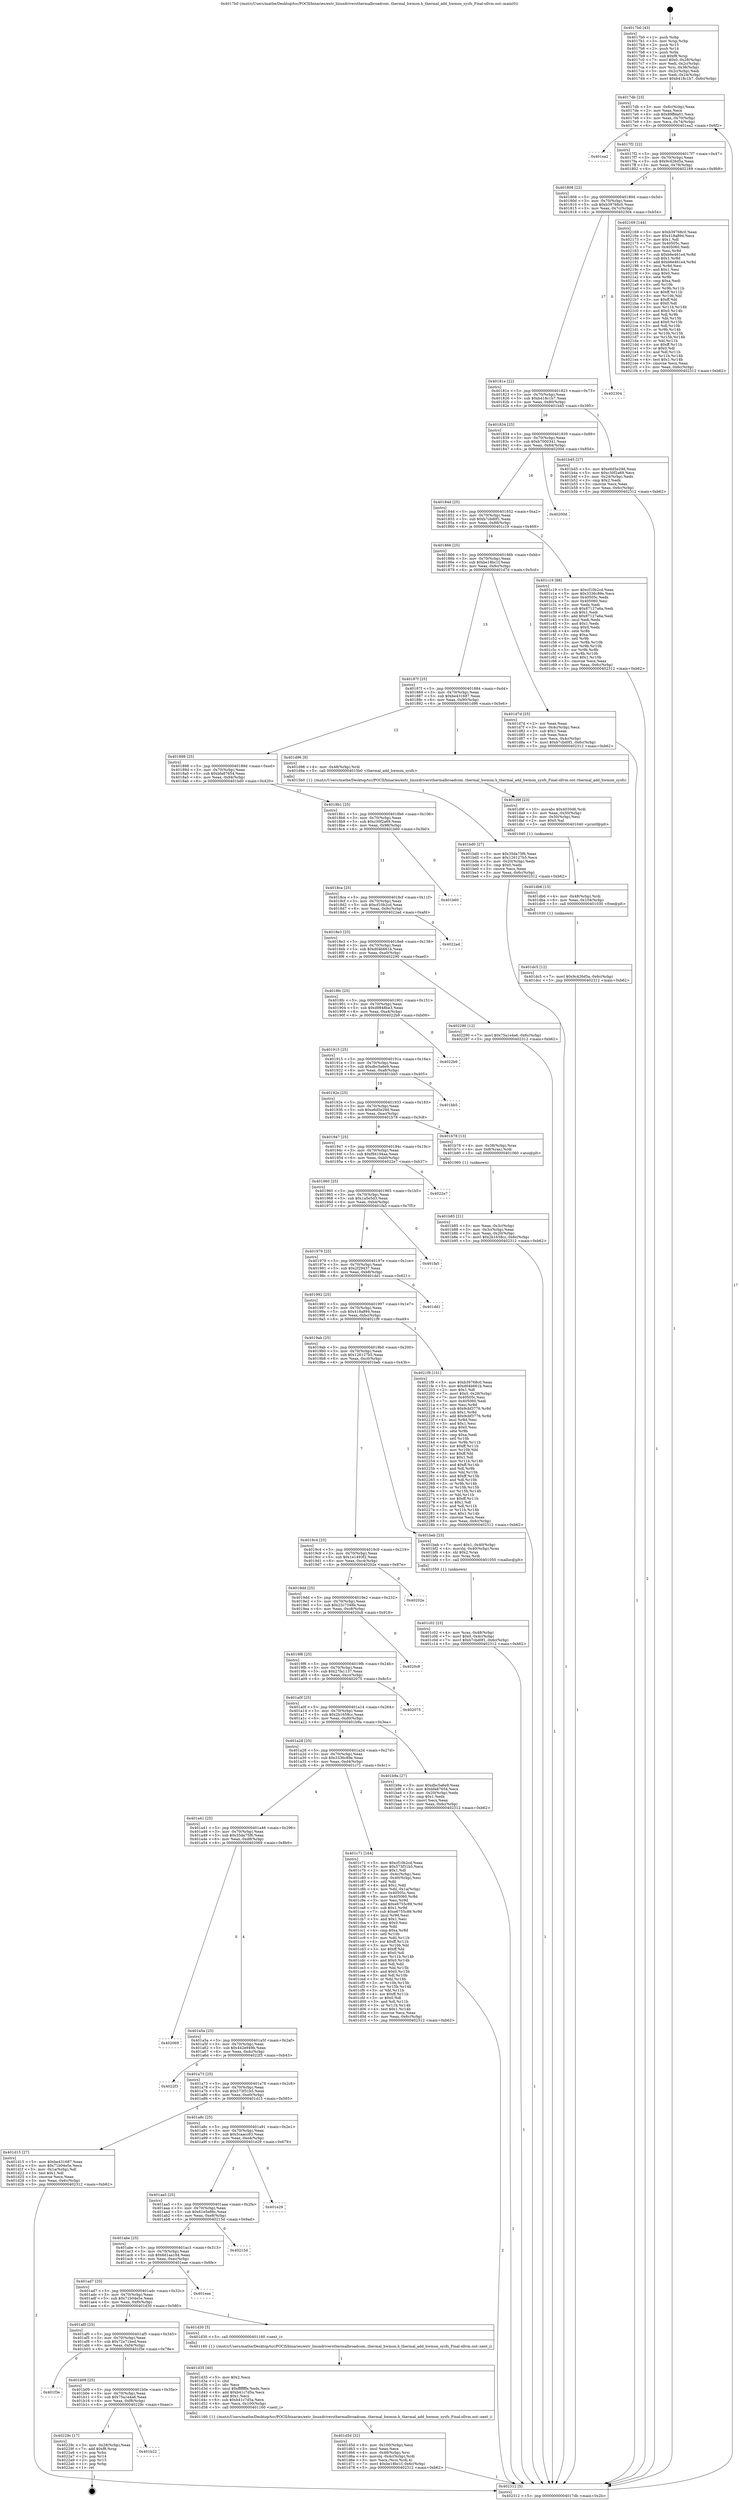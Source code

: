 digraph "0x4017b0" {
  label = "0x4017b0 (/mnt/c/Users/mathe/Desktop/tcc/POCII/binaries/extr_linuxdriversthermalbroadcom..thermal_hwmon.h_thermal_add_hwmon_sysfs_Final-ollvm.out::main(0))"
  labelloc = "t"
  node[shape=record]

  Entry [label="",width=0.3,height=0.3,shape=circle,fillcolor=black,style=filled]
  "0x4017db" [label="{
     0x4017db [23]\l
     | [instrs]\l
     &nbsp;&nbsp;0x4017db \<+3\>: mov -0x6c(%rbp),%eax\l
     &nbsp;&nbsp;0x4017de \<+2\>: mov %eax,%ecx\l
     &nbsp;&nbsp;0x4017e0 \<+6\>: sub $0x89ffda01,%ecx\l
     &nbsp;&nbsp;0x4017e6 \<+3\>: mov %eax,-0x70(%rbp)\l
     &nbsp;&nbsp;0x4017e9 \<+3\>: mov %ecx,-0x74(%rbp)\l
     &nbsp;&nbsp;0x4017ec \<+6\>: je 0000000000401ea2 \<main+0x6f2\>\l
  }"]
  "0x401ea2" [label="{
     0x401ea2\l
  }", style=dashed]
  "0x4017f2" [label="{
     0x4017f2 [22]\l
     | [instrs]\l
     &nbsp;&nbsp;0x4017f2 \<+5\>: jmp 00000000004017f7 \<main+0x47\>\l
     &nbsp;&nbsp;0x4017f7 \<+3\>: mov -0x70(%rbp),%eax\l
     &nbsp;&nbsp;0x4017fa \<+5\>: sub $0x9c426d5a,%eax\l
     &nbsp;&nbsp;0x4017ff \<+3\>: mov %eax,-0x78(%rbp)\l
     &nbsp;&nbsp;0x401802 \<+6\>: je 0000000000402169 \<main+0x9b9\>\l
  }"]
  Exit [label="",width=0.3,height=0.3,shape=circle,fillcolor=black,style=filled,peripheries=2]
  "0x402169" [label="{
     0x402169 [144]\l
     | [instrs]\l
     &nbsp;&nbsp;0x402169 \<+5\>: mov $0xb39768c0,%eax\l
     &nbsp;&nbsp;0x40216e \<+5\>: mov $0x418a894,%ecx\l
     &nbsp;&nbsp;0x402173 \<+2\>: mov $0x1,%dl\l
     &nbsp;&nbsp;0x402175 \<+7\>: mov 0x40505c,%esi\l
     &nbsp;&nbsp;0x40217c \<+7\>: mov 0x405060,%edi\l
     &nbsp;&nbsp;0x402183 \<+3\>: mov %esi,%r8d\l
     &nbsp;&nbsp;0x402186 \<+7\>: sub $0xb6e461e4,%r8d\l
     &nbsp;&nbsp;0x40218d \<+4\>: sub $0x1,%r8d\l
     &nbsp;&nbsp;0x402191 \<+7\>: add $0xb6e461e4,%r8d\l
     &nbsp;&nbsp;0x402198 \<+4\>: imul %r8d,%esi\l
     &nbsp;&nbsp;0x40219c \<+3\>: and $0x1,%esi\l
     &nbsp;&nbsp;0x40219f \<+3\>: cmp $0x0,%esi\l
     &nbsp;&nbsp;0x4021a2 \<+4\>: sete %r9b\l
     &nbsp;&nbsp;0x4021a6 \<+3\>: cmp $0xa,%edi\l
     &nbsp;&nbsp;0x4021a9 \<+4\>: setl %r10b\l
     &nbsp;&nbsp;0x4021ad \<+3\>: mov %r9b,%r11b\l
     &nbsp;&nbsp;0x4021b0 \<+4\>: xor $0xff,%r11b\l
     &nbsp;&nbsp;0x4021b4 \<+3\>: mov %r10b,%bl\l
     &nbsp;&nbsp;0x4021b7 \<+3\>: xor $0xff,%bl\l
     &nbsp;&nbsp;0x4021ba \<+3\>: xor $0x0,%dl\l
     &nbsp;&nbsp;0x4021bd \<+3\>: mov %r11b,%r14b\l
     &nbsp;&nbsp;0x4021c0 \<+4\>: and $0x0,%r14b\l
     &nbsp;&nbsp;0x4021c4 \<+3\>: and %dl,%r9b\l
     &nbsp;&nbsp;0x4021c7 \<+3\>: mov %bl,%r15b\l
     &nbsp;&nbsp;0x4021ca \<+4\>: and $0x0,%r15b\l
     &nbsp;&nbsp;0x4021ce \<+3\>: and %dl,%r10b\l
     &nbsp;&nbsp;0x4021d1 \<+3\>: or %r9b,%r14b\l
     &nbsp;&nbsp;0x4021d4 \<+3\>: or %r10b,%r15b\l
     &nbsp;&nbsp;0x4021d7 \<+3\>: xor %r15b,%r14b\l
     &nbsp;&nbsp;0x4021da \<+3\>: or %bl,%r11b\l
     &nbsp;&nbsp;0x4021dd \<+4\>: xor $0xff,%r11b\l
     &nbsp;&nbsp;0x4021e1 \<+3\>: or $0x0,%dl\l
     &nbsp;&nbsp;0x4021e4 \<+3\>: and %dl,%r11b\l
     &nbsp;&nbsp;0x4021e7 \<+3\>: or %r11b,%r14b\l
     &nbsp;&nbsp;0x4021ea \<+4\>: test $0x1,%r14b\l
     &nbsp;&nbsp;0x4021ee \<+3\>: cmovne %ecx,%eax\l
     &nbsp;&nbsp;0x4021f1 \<+3\>: mov %eax,-0x6c(%rbp)\l
     &nbsp;&nbsp;0x4021f4 \<+5\>: jmp 0000000000402312 \<main+0xb62\>\l
  }"]
  "0x401808" [label="{
     0x401808 [22]\l
     | [instrs]\l
     &nbsp;&nbsp;0x401808 \<+5\>: jmp 000000000040180d \<main+0x5d\>\l
     &nbsp;&nbsp;0x40180d \<+3\>: mov -0x70(%rbp),%eax\l
     &nbsp;&nbsp;0x401810 \<+5\>: sub $0xb39768c0,%eax\l
     &nbsp;&nbsp;0x401815 \<+3\>: mov %eax,-0x7c(%rbp)\l
     &nbsp;&nbsp;0x401818 \<+6\>: je 0000000000402304 \<main+0xb54\>\l
  }"]
  "0x401b22" [label="{
     0x401b22\l
  }", style=dashed]
  "0x402304" [label="{
     0x402304\l
  }", style=dashed]
  "0x40181e" [label="{
     0x40181e [22]\l
     | [instrs]\l
     &nbsp;&nbsp;0x40181e \<+5\>: jmp 0000000000401823 \<main+0x73\>\l
     &nbsp;&nbsp;0x401823 \<+3\>: mov -0x70(%rbp),%eax\l
     &nbsp;&nbsp;0x401826 \<+5\>: sub $0xb418c1b7,%eax\l
     &nbsp;&nbsp;0x40182b \<+3\>: mov %eax,-0x80(%rbp)\l
     &nbsp;&nbsp;0x40182e \<+6\>: je 0000000000401b45 \<main+0x395\>\l
  }"]
  "0x40229c" [label="{
     0x40229c [17]\l
     | [instrs]\l
     &nbsp;&nbsp;0x40229c \<+3\>: mov -0x28(%rbp),%eax\l
     &nbsp;&nbsp;0x40229f \<+7\>: add $0xf8,%rsp\l
     &nbsp;&nbsp;0x4022a6 \<+1\>: pop %rbx\l
     &nbsp;&nbsp;0x4022a7 \<+2\>: pop %r14\l
     &nbsp;&nbsp;0x4022a9 \<+2\>: pop %r15\l
     &nbsp;&nbsp;0x4022ab \<+1\>: pop %rbp\l
     &nbsp;&nbsp;0x4022ac \<+1\>: ret\l
  }"]
  "0x401b45" [label="{
     0x401b45 [27]\l
     | [instrs]\l
     &nbsp;&nbsp;0x401b45 \<+5\>: mov $0xe6d5e29d,%eax\l
     &nbsp;&nbsp;0x401b4a \<+5\>: mov $0xc30f2a69,%ecx\l
     &nbsp;&nbsp;0x401b4f \<+3\>: mov -0x24(%rbp),%edx\l
     &nbsp;&nbsp;0x401b52 \<+3\>: cmp $0x2,%edx\l
     &nbsp;&nbsp;0x401b55 \<+3\>: cmovne %ecx,%eax\l
     &nbsp;&nbsp;0x401b58 \<+3\>: mov %eax,-0x6c(%rbp)\l
     &nbsp;&nbsp;0x401b5b \<+5\>: jmp 0000000000402312 \<main+0xb62\>\l
  }"]
  "0x401834" [label="{
     0x401834 [25]\l
     | [instrs]\l
     &nbsp;&nbsp;0x401834 \<+5\>: jmp 0000000000401839 \<main+0x89\>\l
     &nbsp;&nbsp;0x401839 \<+3\>: mov -0x70(%rbp),%eax\l
     &nbsp;&nbsp;0x40183c \<+5\>: sub $0xb7000341,%eax\l
     &nbsp;&nbsp;0x401841 \<+6\>: mov %eax,-0x84(%rbp)\l
     &nbsp;&nbsp;0x401847 \<+6\>: je 000000000040200d \<main+0x85d\>\l
  }"]
  "0x402312" [label="{
     0x402312 [5]\l
     | [instrs]\l
     &nbsp;&nbsp;0x402312 \<+5\>: jmp 00000000004017db \<main+0x2b\>\l
  }"]
  "0x4017b0" [label="{
     0x4017b0 [43]\l
     | [instrs]\l
     &nbsp;&nbsp;0x4017b0 \<+1\>: push %rbp\l
     &nbsp;&nbsp;0x4017b1 \<+3\>: mov %rsp,%rbp\l
     &nbsp;&nbsp;0x4017b4 \<+2\>: push %r15\l
     &nbsp;&nbsp;0x4017b6 \<+2\>: push %r14\l
     &nbsp;&nbsp;0x4017b8 \<+1\>: push %rbx\l
     &nbsp;&nbsp;0x4017b9 \<+7\>: sub $0xf8,%rsp\l
     &nbsp;&nbsp;0x4017c0 \<+7\>: movl $0x0,-0x28(%rbp)\l
     &nbsp;&nbsp;0x4017c7 \<+3\>: mov %edi,-0x2c(%rbp)\l
     &nbsp;&nbsp;0x4017ca \<+4\>: mov %rsi,-0x38(%rbp)\l
     &nbsp;&nbsp;0x4017ce \<+3\>: mov -0x2c(%rbp),%edi\l
     &nbsp;&nbsp;0x4017d1 \<+3\>: mov %edi,-0x24(%rbp)\l
     &nbsp;&nbsp;0x4017d4 \<+7\>: movl $0xb418c1b7,-0x6c(%rbp)\l
  }"]
  "0x401b09" [label="{
     0x401b09 [25]\l
     | [instrs]\l
     &nbsp;&nbsp;0x401b09 \<+5\>: jmp 0000000000401b0e \<main+0x35e\>\l
     &nbsp;&nbsp;0x401b0e \<+3\>: mov -0x70(%rbp),%eax\l
     &nbsp;&nbsp;0x401b11 \<+5\>: sub $0x75a1e4a6,%eax\l
     &nbsp;&nbsp;0x401b16 \<+6\>: mov %eax,-0xf8(%rbp)\l
     &nbsp;&nbsp;0x401b1c \<+6\>: je 000000000040229c \<main+0xaec\>\l
  }"]
  "0x40200d" [label="{
     0x40200d\l
  }", style=dashed]
  "0x40184d" [label="{
     0x40184d [25]\l
     | [instrs]\l
     &nbsp;&nbsp;0x40184d \<+5\>: jmp 0000000000401852 \<main+0xa2\>\l
     &nbsp;&nbsp;0x401852 \<+3\>: mov -0x70(%rbp),%eax\l
     &nbsp;&nbsp;0x401855 \<+5\>: sub $0xb7cbd0f1,%eax\l
     &nbsp;&nbsp;0x40185a \<+6\>: mov %eax,-0x88(%rbp)\l
     &nbsp;&nbsp;0x401860 \<+6\>: je 0000000000401c19 \<main+0x469\>\l
  }"]
  "0x401f3e" [label="{
     0x401f3e\l
  }", style=dashed]
  "0x401c19" [label="{
     0x401c19 [88]\l
     | [instrs]\l
     &nbsp;&nbsp;0x401c19 \<+5\>: mov $0xcf10b2cd,%eax\l
     &nbsp;&nbsp;0x401c1e \<+5\>: mov $0x3336c89e,%ecx\l
     &nbsp;&nbsp;0x401c23 \<+7\>: mov 0x40505c,%edx\l
     &nbsp;&nbsp;0x401c2a \<+7\>: mov 0x405060,%esi\l
     &nbsp;&nbsp;0x401c31 \<+2\>: mov %edx,%edi\l
     &nbsp;&nbsp;0x401c33 \<+6\>: sub $0x87127a6a,%edi\l
     &nbsp;&nbsp;0x401c39 \<+3\>: sub $0x1,%edi\l
     &nbsp;&nbsp;0x401c3c \<+6\>: add $0x87127a6a,%edi\l
     &nbsp;&nbsp;0x401c42 \<+3\>: imul %edi,%edx\l
     &nbsp;&nbsp;0x401c45 \<+3\>: and $0x1,%edx\l
     &nbsp;&nbsp;0x401c48 \<+3\>: cmp $0x0,%edx\l
     &nbsp;&nbsp;0x401c4b \<+4\>: sete %r8b\l
     &nbsp;&nbsp;0x401c4f \<+3\>: cmp $0xa,%esi\l
     &nbsp;&nbsp;0x401c52 \<+4\>: setl %r9b\l
     &nbsp;&nbsp;0x401c56 \<+3\>: mov %r8b,%r10b\l
     &nbsp;&nbsp;0x401c59 \<+3\>: and %r9b,%r10b\l
     &nbsp;&nbsp;0x401c5c \<+3\>: xor %r9b,%r8b\l
     &nbsp;&nbsp;0x401c5f \<+3\>: or %r8b,%r10b\l
     &nbsp;&nbsp;0x401c62 \<+4\>: test $0x1,%r10b\l
     &nbsp;&nbsp;0x401c66 \<+3\>: cmovne %ecx,%eax\l
     &nbsp;&nbsp;0x401c69 \<+3\>: mov %eax,-0x6c(%rbp)\l
     &nbsp;&nbsp;0x401c6c \<+5\>: jmp 0000000000402312 \<main+0xb62\>\l
  }"]
  "0x401866" [label="{
     0x401866 [25]\l
     | [instrs]\l
     &nbsp;&nbsp;0x401866 \<+5\>: jmp 000000000040186b \<main+0xbb\>\l
     &nbsp;&nbsp;0x40186b \<+3\>: mov -0x70(%rbp),%eax\l
     &nbsp;&nbsp;0x40186e \<+5\>: sub $0xbe18bc1f,%eax\l
     &nbsp;&nbsp;0x401873 \<+6\>: mov %eax,-0x8c(%rbp)\l
     &nbsp;&nbsp;0x401879 \<+6\>: je 0000000000401d7d \<main+0x5cd\>\l
  }"]
  "0x401dc5" [label="{
     0x401dc5 [12]\l
     | [instrs]\l
     &nbsp;&nbsp;0x401dc5 \<+7\>: movl $0x9c426d5a,-0x6c(%rbp)\l
     &nbsp;&nbsp;0x401dcc \<+5\>: jmp 0000000000402312 \<main+0xb62\>\l
  }"]
  "0x401d7d" [label="{
     0x401d7d [25]\l
     | [instrs]\l
     &nbsp;&nbsp;0x401d7d \<+2\>: xor %eax,%eax\l
     &nbsp;&nbsp;0x401d7f \<+3\>: mov -0x4c(%rbp),%ecx\l
     &nbsp;&nbsp;0x401d82 \<+3\>: sub $0x1,%eax\l
     &nbsp;&nbsp;0x401d85 \<+2\>: sub %eax,%ecx\l
     &nbsp;&nbsp;0x401d87 \<+3\>: mov %ecx,-0x4c(%rbp)\l
     &nbsp;&nbsp;0x401d8a \<+7\>: movl $0xb7cbd0f1,-0x6c(%rbp)\l
     &nbsp;&nbsp;0x401d91 \<+5\>: jmp 0000000000402312 \<main+0xb62\>\l
  }"]
  "0x40187f" [label="{
     0x40187f [25]\l
     | [instrs]\l
     &nbsp;&nbsp;0x40187f \<+5\>: jmp 0000000000401884 \<main+0xd4\>\l
     &nbsp;&nbsp;0x401884 \<+3\>: mov -0x70(%rbp),%eax\l
     &nbsp;&nbsp;0x401887 \<+5\>: sub $0xbe431687,%eax\l
     &nbsp;&nbsp;0x40188c \<+6\>: mov %eax,-0x90(%rbp)\l
     &nbsp;&nbsp;0x401892 \<+6\>: je 0000000000401d96 \<main+0x5e6\>\l
  }"]
  "0x401db6" [label="{
     0x401db6 [15]\l
     | [instrs]\l
     &nbsp;&nbsp;0x401db6 \<+4\>: mov -0x48(%rbp),%rdi\l
     &nbsp;&nbsp;0x401dba \<+6\>: mov %eax,-0x104(%rbp)\l
     &nbsp;&nbsp;0x401dc0 \<+5\>: call 0000000000401030 \<free@plt\>\l
     | [calls]\l
     &nbsp;&nbsp;0x401030 \{1\} (unknown)\l
  }"]
  "0x401d96" [label="{
     0x401d96 [9]\l
     | [instrs]\l
     &nbsp;&nbsp;0x401d96 \<+4\>: mov -0x48(%rbp),%rdi\l
     &nbsp;&nbsp;0x401d9a \<+5\>: call 00000000004015b0 \<thermal_add_hwmon_sysfs\>\l
     | [calls]\l
     &nbsp;&nbsp;0x4015b0 \{1\} (/mnt/c/Users/mathe/Desktop/tcc/POCII/binaries/extr_linuxdriversthermalbroadcom..thermal_hwmon.h_thermal_add_hwmon_sysfs_Final-ollvm.out::thermal_add_hwmon_sysfs)\l
  }"]
  "0x401898" [label="{
     0x401898 [25]\l
     | [instrs]\l
     &nbsp;&nbsp;0x401898 \<+5\>: jmp 000000000040189d \<main+0xed\>\l
     &nbsp;&nbsp;0x40189d \<+3\>: mov -0x70(%rbp),%eax\l
     &nbsp;&nbsp;0x4018a0 \<+5\>: sub $0xbfa87654,%eax\l
     &nbsp;&nbsp;0x4018a5 \<+6\>: mov %eax,-0x94(%rbp)\l
     &nbsp;&nbsp;0x4018ab \<+6\>: je 0000000000401bd0 \<main+0x420\>\l
  }"]
  "0x401d9f" [label="{
     0x401d9f [23]\l
     | [instrs]\l
     &nbsp;&nbsp;0x401d9f \<+10\>: movabs $0x4030d6,%rdi\l
     &nbsp;&nbsp;0x401da9 \<+3\>: mov %eax,-0x50(%rbp)\l
     &nbsp;&nbsp;0x401dac \<+3\>: mov -0x50(%rbp),%esi\l
     &nbsp;&nbsp;0x401daf \<+2\>: mov $0x0,%al\l
     &nbsp;&nbsp;0x401db1 \<+5\>: call 0000000000401040 \<printf@plt\>\l
     | [calls]\l
     &nbsp;&nbsp;0x401040 \{1\} (unknown)\l
  }"]
  "0x401bd0" [label="{
     0x401bd0 [27]\l
     | [instrs]\l
     &nbsp;&nbsp;0x401bd0 \<+5\>: mov $0x35da75f6,%eax\l
     &nbsp;&nbsp;0x401bd5 \<+5\>: mov $0x126127b5,%ecx\l
     &nbsp;&nbsp;0x401bda \<+3\>: mov -0x20(%rbp),%edx\l
     &nbsp;&nbsp;0x401bdd \<+3\>: cmp $0x0,%edx\l
     &nbsp;&nbsp;0x401be0 \<+3\>: cmove %ecx,%eax\l
     &nbsp;&nbsp;0x401be3 \<+3\>: mov %eax,-0x6c(%rbp)\l
     &nbsp;&nbsp;0x401be6 \<+5\>: jmp 0000000000402312 \<main+0xb62\>\l
  }"]
  "0x4018b1" [label="{
     0x4018b1 [25]\l
     | [instrs]\l
     &nbsp;&nbsp;0x4018b1 \<+5\>: jmp 00000000004018b6 \<main+0x106\>\l
     &nbsp;&nbsp;0x4018b6 \<+3\>: mov -0x70(%rbp),%eax\l
     &nbsp;&nbsp;0x4018b9 \<+5\>: sub $0xc30f2a69,%eax\l
     &nbsp;&nbsp;0x4018be \<+6\>: mov %eax,-0x98(%rbp)\l
     &nbsp;&nbsp;0x4018c4 \<+6\>: je 0000000000401b60 \<main+0x3b0\>\l
  }"]
  "0x401d5d" [label="{
     0x401d5d [32]\l
     | [instrs]\l
     &nbsp;&nbsp;0x401d5d \<+6\>: mov -0x100(%rbp),%ecx\l
     &nbsp;&nbsp;0x401d63 \<+3\>: imul %eax,%ecx\l
     &nbsp;&nbsp;0x401d66 \<+4\>: mov -0x48(%rbp),%rsi\l
     &nbsp;&nbsp;0x401d6a \<+4\>: movslq -0x4c(%rbp),%rdi\l
     &nbsp;&nbsp;0x401d6e \<+3\>: mov %ecx,(%rsi,%rdi,4)\l
     &nbsp;&nbsp;0x401d71 \<+7\>: movl $0xbe18bc1f,-0x6c(%rbp)\l
     &nbsp;&nbsp;0x401d78 \<+5\>: jmp 0000000000402312 \<main+0xb62\>\l
  }"]
  "0x401b60" [label="{
     0x401b60\l
  }", style=dashed]
  "0x4018ca" [label="{
     0x4018ca [25]\l
     | [instrs]\l
     &nbsp;&nbsp;0x4018ca \<+5\>: jmp 00000000004018cf \<main+0x11f\>\l
     &nbsp;&nbsp;0x4018cf \<+3\>: mov -0x70(%rbp),%eax\l
     &nbsp;&nbsp;0x4018d2 \<+5\>: sub $0xcf10b2cd,%eax\l
     &nbsp;&nbsp;0x4018d7 \<+6\>: mov %eax,-0x9c(%rbp)\l
     &nbsp;&nbsp;0x4018dd \<+6\>: je 00000000004022ad \<main+0xafd\>\l
  }"]
  "0x401d35" [label="{
     0x401d35 [40]\l
     | [instrs]\l
     &nbsp;&nbsp;0x401d35 \<+5\>: mov $0x2,%ecx\l
     &nbsp;&nbsp;0x401d3a \<+1\>: cltd\l
     &nbsp;&nbsp;0x401d3b \<+2\>: idiv %ecx\l
     &nbsp;&nbsp;0x401d3d \<+6\>: imul $0xfffffffe,%edx,%ecx\l
     &nbsp;&nbsp;0x401d43 \<+6\>: add $0xb41c7d5a,%ecx\l
     &nbsp;&nbsp;0x401d49 \<+3\>: add $0x1,%ecx\l
     &nbsp;&nbsp;0x401d4c \<+6\>: sub $0xb41c7d5a,%ecx\l
     &nbsp;&nbsp;0x401d52 \<+6\>: mov %ecx,-0x100(%rbp)\l
     &nbsp;&nbsp;0x401d58 \<+5\>: call 0000000000401160 \<next_i\>\l
     | [calls]\l
     &nbsp;&nbsp;0x401160 \{1\} (/mnt/c/Users/mathe/Desktop/tcc/POCII/binaries/extr_linuxdriversthermalbroadcom..thermal_hwmon.h_thermal_add_hwmon_sysfs_Final-ollvm.out::next_i)\l
  }"]
  "0x4022ad" [label="{
     0x4022ad\l
  }", style=dashed]
  "0x4018e3" [label="{
     0x4018e3 [25]\l
     | [instrs]\l
     &nbsp;&nbsp;0x4018e3 \<+5\>: jmp 00000000004018e8 \<main+0x138\>\l
     &nbsp;&nbsp;0x4018e8 \<+3\>: mov -0x70(%rbp),%eax\l
     &nbsp;&nbsp;0x4018eb \<+5\>: sub $0xd04b661b,%eax\l
     &nbsp;&nbsp;0x4018f0 \<+6\>: mov %eax,-0xa0(%rbp)\l
     &nbsp;&nbsp;0x4018f6 \<+6\>: je 0000000000402290 \<main+0xae0\>\l
  }"]
  "0x401af0" [label="{
     0x401af0 [25]\l
     | [instrs]\l
     &nbsp;&nbsp;0x401af0 \<+5\>: jmp 0000000000401af5 \<main+0x345\>\l
     &nbsp;&nbsp;0x401af5 \<+3\>: mov -0x70(%rbp),%eax\l
     &nbsp;&nbsp;0x401af8 \<+5\>: sub $0x72a71bed,%eax\l
     &nbsp;&nbsp;0x401afd \<+6\>: mov %eax,-0xf4(%rbp)\l
     &nbsp;&nbsp;0x401b03 \<+6\>: je 0000000000401f3e \<main+0x78e\>\l
  }"]
  "0x402290" [label="{
     0x402290 [12]\l
     | [instrs]\l
     &nbsp;&nbsp;0x402290 \<+7\>: movl $0x75a1e4a6,-0x6c(%rbp)\l
     &nbsp;&nbsp;0x402297 \<+5\>: jmp 0000000000402312 \<main+0xb62\>\l
  }"]
  "0x4018fc" [label="{
     0x4018fc [25]\l
     | [instrs]\l
     &nbsp;&nbsp;0x4018fc \<+5\>: jmp 0000000000401901 \<main+0x151\>\l
     &nbsp;&nbsp;0x401901 \<+3\>: mov -0x70(%rbp),%eax\l
     &nbsp;&nbsp;0x401904 \<+5\>: sub $0xd9848be3,%eax\l
     &nbsp;&nbsp;0x401909 \<+6\>: mov %eax,-0xa4(%rbp)\l
     &nbsp;&nbsp;0x40190f \<+6\>: je 00000000004022b9 \<main+0xb09\>\l
  }"]
  "0x401d30" [label="{
     0x401d30 [5]\l
     | [instrs]\l
     &nbsp;&nbsp;0x401d30 \<+5\>: call 0000000000401160 \<next_i\>\l
     | [calls]\l
     &nbsp;&nbsp;0x401160 \{1\} (/mnt/c/Users/mathe/Desktop/tcc/POCII/binaries/extr_linuxdriversthermalbroadcom..thermal_hwmon.h_thermal_add_hwmon_sysfs_Final-ollvm.out::next_i)\l
  }"]
  "0x4022b9" [label="{
     0x4022b9\l
  }", style=dashed]
  "0x401915" [label="{
     0x401915 [25]\l
     | [instrs]\l
     &nbsp;&nbsp;0x401915 \<+5\>: jmp 000000000040191a \<main+0x16a\>\l
     &nbsp;&nbsp;0x40191a \<+3\>: mov -0x70(%rbp),%eax\l
     &nbsp;&nbsp;0x40191d \<+5\>: sub $0xdbc5a6e9,%eax\l
     &nbsp;&nbsp;0x401922 \<+6\>: mov %eax,-0xa8(%rbp)\l
     &nbsp;&nbsp;0x401928 \<+6\>: je 0000000000401bb5 \<main+0x405\>\l
  }"]
  "0x401ad7" [label="{
     0x401ad7 [25]\l
     | [instrs]\l
     &nbsp;&nbsp;0x401ad7 \<+5\>: jmp 0000000000401adc \<main+0x32c\>\l
     &nbsp;&nbsp;0x401adc \<+3\>: mov -0x70(%rbp),%eax\l
     &nbsp;&nbsp;0x401adf \<+5\>: sub $0x71b04e5e,%eax\l
     &nbsp;&nbsp;0x401ae4 \<+6\>: mov %eax,-0xf0(%rbp)\l
     &nbsp;&nbsp;0x401aea \<+6\>: je 0000000000401d30 \<main+0x580\>\l
  }"]
  "0x401bb5" [label="{
     0x401bb5\l
  }", style=dashed]
  "0x40192e" [label="{
     0x40192e [25]\l
     | [instrs]\l
     &nbsp;&nbsp;0x40192e \<+5\>: jmp 0000000000401933 \<main+0x183\>\l
     &nbsp;&nbsp;0x401933 \<+3\>: mov -0x70(%rbp),%eax\l
     &nbsp;&nbsp;0x401936 \<+5\>: sub $0xe6d5e29d,%eax\l
     &nbsp;&nbsp;0x40193b \<+6\>: mov %eax,-0xac(%rbp)\l
     &nbsp;&nbsp;0x401941 \<+6\>: je 0000000000401b78 \<main+0x3c8\>\l
  }"]
  "0x401eae" [label="{
     0x401eae\l
  }", style=dashed]
  "0x401b78" [label="{
     0x401b78 [13]\l
     | [instrs]\l
     &nbsp;&nbsp;0x401b78 \<+4\>: mov -0x38(%rbp),%rax\l
     &nbsp;&nbsp;0x401b7c \<+4\>: mov 0x8(%rax),%rdi\l
     &nbsp;&nbsp;0x401b80 \<+5\>: call 0000000000401060 \<atoi@plt\>\l
     | [calls]\l
     &nbsp;&nbsp;0x401060 \{1\} (unknown)\l
  }"]
  "0x401947" [label="{
     0x401947 [25]\l
     | [instrs]\l
     &nbsp;&nbsp;0x401947 \<+5\>: jmp 000000000040194c \<main+0x19c\>\l
     &nbsp;&nbsp;0x40194c \<+3\>: mov -0x70(%rbp),%eax\l
     &nbsp;&nbsp;0x40194f \<+5\>: sub $0xf94194aa,%eax\l
     &nbsp;&nbsp;0x401954 \<+6\>: mov %eax,-0xb0(%rbp)\l
     &nbsp;&nbsp;0x40195a \<+6\>: je 00000000004022e7 \<main+0xb37\>\l
  }"]
  "0x401b85" [label="{
     0x401b85 [21]\l
     | [instrs]\l
     &nbsp;&nbsp;0x401b85 \<+3\>: mov %eax,-0x3c(%rbp)\l
     &nbsp;&nbsp;0x401b88 \<+3\>: mov -0x3c(%rbp),%eax\l
     &nbsp;&nbsp;0x401b8b \<+3\>: mov %eax,-0x20(%rbp)\l
     &nbsp;&nbsp;0x401b8e \<+7\>: movl $0x2b1658cc,-0x6c(%rbp)\l
     &nbsp;&nbsp;0x401b95 \<+5\>: jmp 0000000000402312 \<main+0xb62\>\l
  }"]
  "0x401abe" [label="{
     0x401abe [25]\l
     | [instrs]\l
     &nbsp;&nbsp;0x401abe \<+5\>: jmp 0000000000401ac3 \<main+0x313\>\l
     &nbsp;&nbsp;0x401ac3 \<+3\>: mov -0x70(%rbp),%eax\l
     &nbsp;&nbsp;0x401ac6 \<+5\>: sub $0x6d1aa184,%eax\l
     &nbsp;&nbsp;0x401acb \<+6\>: mov %eax,-0xec(%rbp)\l
     &nbsp;&nbsp;0x401ad1 \<+6\>: je 0000000000401eae \<main+0x6fe\>\l
  }"]
  "0x4022e7" [label="{
     0x4022e7\l
  }", style=dashed]
  "0x401960" [label="{
     0x401960 [25]\l
     | [instrs]\l
     &nbsp;&nbsp;0x401960 \<+5\>: jmp 0000000000401965 \<main+0x1b5\>\l
     &nbsp;&nbsp;0x401965 \<+3\>: mov -0x70(%rbp),%eax\l
     &nbsp;&nbsp;0x401968 \<+5\>: sub $0x1a5e5d3,%eax\l
     &nbsp;&nbsp;0x40196d \<+6\>: mov %eax,-0xb4(%rbp)\l
     &nbsp;&nbsp;0x401973 \<+6\>: je 0000000000401fa5 \<main+0x7f5\>\l
  }"]
  "0x40215d" [label="{
     0x40215d\l
  }", style=dashed]
  "0x401fa5" [label="{
     0x401fa5\l
  }", style=dashed]
  "0x401979" [label="{
     0x401979 [25]\l
     | [instrs]\l
     &nbsp;&nbsp;0x401979 \<+5\>: jmp 000000000040197e \<main+0x1ce\>\l
     &nbsp;&nbsp;0x40197e \<+3\>: mov -0x70(%rbp),%eax\l
     &nbsp;&nbsp;0x401981 \<+5\>: sub $0x2f29437,%eax\l
     &nbsp;&nbsp;0x401986 \<+6\>: mov %eax,-0xb8(%rbp)\l
     &nbsp;&nbsp;0x40198c \<+6\>: je 0000000000401dd1 \<main+0x621\>\l
  }"]
  "0x401aa5" [label="{
     0x401aa5 [25]\l
     | [instrs]\l
     &nbsp;&nbsp;0x401aa5 \<+5\>: jmp 0000000000401aaa \<main+0x2fa\>\l
     &nbsp;&nbsp;0x401aaa \<+3\>: mov -0x70(%rbp),%eax\l
     &nbsp;&nbsp;0x401aad \<+5\>: sub $0x61e5e86c,%eax\l
     &nbsp;&nbsp;0x401ab2 \<+6\>: mov %eax,-0xe8(%rbp)\l
     &nbsp;&nbsp;0x401ab8 \<+6\>: je 000000000040215d \<main+0x9ad\>\l
  }"]
  "0x401dd1" [label="{
     0x401dd1\l
  }", style=dashed]
  "0x401992" [label="{
     0x401992 [25]\l
     | [instrs]\l
     &nbsp;&nbsp;0x401992 \<+5\>: jmp 0000000000401997 \<main+0x1e7\>\l
     &nbsp;&nbsp;0x401997 \<+3\>: mov -0x70(%rbp),%eax\l
     &nbsp;&nbsp;0x40199a \<+5\>: sub $0x418a894,%eax\l
     &nbsp;&nbsp;0x40199f \<+6\>: mov %eax,-0xbc(%rbp)\l
     &nbsp;&nbsp;0x4019a5 \<+6\>: je 00000000004021f9 \<main+0xa49\>\l
  }"]
  "0x401e29" [label="{
     0x401e29\l
  }", style=dashed]
  "0x4021f9" [label="{
     0x4021f9 [151]\l
     | [instrs]\l
     &nbsp;&nbsp;0x4021f9 \<+5\>: mov $0xb39768c0,%eax\l
     &nbsp;&nbsp;0x4021fe \<+5\>: mov $0xd04b661b,%ecx\l
     &nbsp;&nbsp;0x402203 \<+2\>: mov $0x1,%dl\l
     &nbsp;&nbsp;0x402205 \<+7\>: movl $0x0,-0x28(%rbp)\l
     &nbsp;&nbsp;0x40220c \<+7\>: mov 0x40505c,%esi\l
     &nbsp;&nbsp;0x402213 \<+7\>: mov 0x405060,%edi\l
     &nbsp;&nbsp;0x40221a \<+3\>: mov %esi,%r8d\l
     &nbsp;&nbsp;0x40221d \<+7\>: sub $0x9cbf3776,%r8d\l
     &nbsp;&nbsp;0x402224 \<+4\>: sub $0x1,%r8d\l
     &nbsp;&nbsp;0x402228 \<+7\>: add $0x9cbf3776,%r8d\l
     &nbsp;&nbsp;0x40222f \<+4\>: imul %r8d,%esi\l
     &nbsp;&nbsp;0x402233 \<+3\>: and $0x1,%esi\l
     &nbsp;&nbsp;0x402236 \<+3\>: cmp $0x0,%esi\l
     &nbsp;&nbsp;0x402239 \<+4\>: sete %r9b\l
     &nbsp;&nbsp;0x40223d \<+3\>: cmp $0xa,%edi\l
     &nbsp;&nbsp;0x402240 \<+4\>: setl %r10b\l
     &nbsp;&nbsp;0x402244 \<+3\>: mov %r9b,%r11b\l
     &nbsp;&nbsp;0x402247 \<+4\>: xor $0xff,%r11b\l
     &nbsp;&nbsp;0x40224b \<+3\>: mov %r10b,%bl\l
     &nbsp;&nbsp;0x40224e \<+3\>: xor $0xff,%bl\l
     &nbsp;&nbsp;0x402251 \<+3\>: xor $0x1,%dl\l
     &nbsp;&nbsp;0x402254 \<+3\>: mov %r11b,%r14b\l
     &nbsp;&nbsp;0x402257 \<+4\>: and $0xff,%r14b\l
     &nbsp;&nbsp;0x40225b \<+3\>: and %dl,%r9b\l
     &nbsp;&nbsp;0x40225e \<+3\>: mov %bl,%r15b\l
     &nbsp;&nbsp;0x402261 \<+4\>: and $0xff,%r15b\l
     &nbsp;&nbsp;0x402265 \<+3\>: and %dl,%r10b\l
     &nbsp;&nbsp;0x402268 \<+3\>: or %r9b,%r14b\l
     &nbsp;&nbsp;0x40226b \<+3\>: or %r10b,%r15b\l
     &nbsp;&nbsp;0x40226e \<+3\>: xor %r15b,%r14b\l
     &nbsp;&nbsp;0x402271 \<+3\>: or %bl,%r11b\l
     &nbsp;&nbsp;0x402274 \<+4\>: xor $0xff,%r11b\l
     &nbsp;&nbsp;0x402278 \<+3\>: or $0x1,%dl\l
     &nbsp;&nbsp;0x40227b \<+3\>: and %dl,%r11b\l
     &nbsp;&nbsp;0x40227e \<+3\>: or %r11b,%r14b\l
     &nbsp;&nbsp;0x402281 \<+4\>: test $0x1,%r14b\l
     &nbsp;&nbsp;0x402285 \<+3\>: cmovne %ecx,%eax\l
     &nbsp;&nbsp;0x402288 \<+3\>: mov %eax,-0x6c(%rbp)\l
     &nbsp;&nbsp;0x40228b \<+5\>: jmp 0000000000402312 \<main+0xb62\>\l
  }"]
  "0x4019ab" [label="{
     0x4019ab [25]\l
     | [instrs]\l
     &nbsp;&nbsp;0x4019ab \<+5\>: jmp 00000000004019b0 \<main+0x200\>\l
     &nbsp;&nbsp;0x4019b0 \<+3\>: mov -0x70(%rbp),%eax\l
     &nbsp;&nbsp;0x4019b3 \<+5\>: sub $0x126127b5,%eax\l
     &nbsp;&nbsp;0x4019b8 \<+6\>: mov %eax,-0xc0(%rbp)\l
     &nbsp;&nbsp;0x4019be \<+6\>: je 0000000000401beb \<main+0x43b\>\l
  }"]
  "0x401a8c" [label="{
     0x401a8c [25]\l
     | [instrs]\l
     &nbsp;&nbsp;0x401a8c \<+5\>: jmp 0000000000401a91 \<main+0x2e1\>\l
     &nbsp;&nbsp;0x401a91 \<+3\>: mov -0x70(%rbp),%eax\l
     &nbsp;&nbsp;0x401a94 \<+5\>: sub $0x5caacc63,%eax\l
     &nbsp;&nbsp;0x401a99 \<+6\>: mov %eax,-0xe4(%rbp)\l
     &nbsp;&nbsp;0x401a9f \<+6\>: je 0000000000401e29 \<main+0x679\>\l
  }"]
  "0x401beb" [label="{
     0x401beb [23]\l
     | [instrs]\l
     &nbsp;&nbsp;0x401beb \<+7\>: movl $0x1,-0x40(%rbp)\l
     &nbsp;&nbsp;0x401bf2 \<+4\>: movslq -0x40(%rbp),%rax\l
     &nbsp;&nbsp;0x401bf6 \<+4\>: shl $0x2,%rax\l
     &nbsp;&nbsp;0x401bfa \<+3\>: mov %rax,%rdi\l
     &nbsp;&nbsp;0x401bfd \<+5\>: call 0000000000401050 \<malloc@plt\>\l
     | [calls]\l
     &nbsp;&nbsp;0x401050 \{1\} (unknown)\l
  }"]
  "0x4019c4" [label="{
     0x4019c4 [25]\l
     | [instrs]\l
     &nbsp;&nbsp;0x4019c4 \<+5\>: jmp 00000000004019c9 \<main+0x219\>\l
     &nbsp;&nbsp;0x4019c9 \<+3\>: mov -0x70(%rbp),%eax\l
     &nbsp;&nbsp;0x4019cc \<+5\>: sub $0x1e1493f2,%eax\l
     &nbsp;&nbsp;0x4019d1 \<+6\>: mov %eax,-0xc4(%rbp)\l
     &nbsp;&nbsp;0x4019d7 \<+6\>: je 000000000040202e \<main+0x87e\>\l
  }"]
  "0x401d15" [label="{
     0x401d15 [27]\l
     | [instrs]\l
     &nbsp;&nbsp;0x401d15 \<+5\>: mov $0xbe431687,%eax\l
     &nbsp;&nbsp;0x401d1a \<+5\>: mov $0x71b04e5e,%ecx\l
     &nbsp;&nbsp;0x401d1f \<+3\>: mov -0x1a(%rbp),%dl\l
     &nbsp;&nbsp;0x401d22 \<+3\>: test $0x1,%dl\l
     &nbsp;&nbsp;0x401d25 \<+3\>: cmovne %ecx,%eax\l
     &nbsp;&nbsp;0x401d28 \<+3\>: mov %eax,-0x6c(%rbp)\l
     &nbsp;&nbsp;0x401d2b \<+5\>: jmp 0000000000402312 \<main+0xb62\>\l
  }"]
  "0x40202e" [label="{
     0x40202e\l
  }", style=dashed]
  "0x4019dd" [label="{
     0x4019dd [25]\l
     | [instrs]\l
     &nbsp;&nbsp;0x4019dd \<+5\>: jmp 00000000004019e2 \<main+0x232\>\l
     &nbsp;&nbsp;0x4019e2 \<+3\>: mov -0x70(%rbp),%eax\l
     &nbsp;&nbsp;0x4019e5 \<+5\>: sub $0x22c7348b,%eax\l
     &nbsp;&nbsp;0x4019ea \<+6\>: mov %eax,-0xc8(%rbp)\l
     &nbsp;&nbsp;0x4019f0 \<+6\>: je 00000000004020c8 \<main+0x918\>\l
  }"]
  "0x401a73" [label="{
     0x401a73 [25]\l
     | [instrs]\l
     &nbsp;&nbsp;0x401a73 \<+5\>: jmp 0000000000401a78 \<main+0x2c8\>\l
     &nbsp;&nbsp;0x401a78 \<+3\>: mov -0x70(%rbp),%eax\l
     &nbsp;&nbsp;0x401a7b \<+5\>: sub $0x573f31b5,%eax\l
     &nbsp;&nbsp;0x401a80 \<+6\>: mov %eax,-0xe0(%rbp)\l
     &nbsp;&nbsp;0x401a86 \<+6\>: je 0000000000401d15 \<main+0x565\>\l
  }"]
  "0x4020c8" [label="{
     0x4020c8\l
  }", style=dashed]
  "0x4019f6" [label="{
     0x4019f6 [25]\l
     | [instrs]\l
     &nbsp;&nbsp;0x4019f6 \<+5\>: jmp 00000000004019fb \<main+0x24b\>\l
     &nbsp;&nbsp;0x4019fb \<+3\>: mov -0x70(%rbp),%eax\l
     &nbsp;&nbsp;0x4019fe \<+5\>: sub $0x27fa1137,%eax\l
     &nbsp;&nbsp;0x401a03 \<+6\>: mov %eax,-0xcc(%rbp)\l
     &nbsp;&nbsp;0x401a09 \<+6\>: je 0000000000402075 \<main+0x8c5\>\l
  }"]
  "0x4022f3" [label="{
     0x4022f3\l
  }", style=dashed]
  "0x402075" [label="{
     0x402075\l
  }", style=dashed]
  "0x401a0f" [label="{
     0x401a0f [25]\l
     | [instrs]\l
     &nbsp;&nbsp;0x401a0f \<+5\>: jmp 0000000000401a14 \<main+0x264\>\l
     &nbsp;&nbsp;0x401a14 \<+3\>: mov -0x70(%rbp),%eax\l
     &nbsp;&nbsp;0x401a17 \<+5\>: sub $0x2b1658cc,%eax\l
     &nbsp;&nbsp;0x401a1c \<+6\>: mov %eax,-0xd0(%rbp)\l
     &nbsp;&nbsp;0x401a22 \<+6\>: je 0000000000401b9a \<main+0x3ea\>\l
  }"]
  "0x401a5a" [label="{
     0x401a5a [25]\l
     | [instrs]\l
     &nbsp;&nbsp;0x401a5a \<+5\>: jmp 0000000000401a5f \<main+0x2af\>\l
     &nbsp;&nbsp;0x401a5f \<+3\>: mov -0x70(%rbp),%eax\l
     &nbsp;&nbsp;0x401a62 \<+5\>: sub $0x442e949b,%eax\l
     &nbsp;&nbsp;0x401a67 \<+6\>: mov %eax,-0xdc(%rbp)\l
     &nbsp;&nbsp;0x401a6d \<+6\>: je 00000000004022f3 \<main+0xb43\>\l
  }"]
  "0x401b9a" [label="{
     0x401b9a [27]\l
     | [instrs]\l
     &nbsp;&nbsp;0x401b9a \<+5\>: mov $0xdbc5a6e9,%eax\l
     &nbsp;&nbsp;0x401b9f \<+5\>: mov $0xbfa87654,%ecx\l
     &nbsp;&nbsp;0x401ba4 \<+3\>: mov -0x20(%rbp),%edx\l
     &nbsp;&nbsp;0x401ba7 \<+3\>: cmp $0x1,%edx\l
     &nbsp;&nbsp;0x401baa \<+3\>: cmovl %ecx,%eax\l
     &nbsp;&nbsp;0x401bad \<+3\>: mov %eax,-0x6c(%rbp)\l
     &nbsp;&nbsp;0x401bb0 \<+5\>: jmp 0000000000402312 \<main+0xb62\>\l
  }"]
  "0x401a28" [label="{
     0x401a28 [25]\l
     | [instrs]\l
     &nbsp;&nbsp;0x401a28 \<+5\>: jmp 0000000000401a2d \<main+0x27d\>\l
     &nbsp;&nbsp;0x401a2d \<+3\>: mov -0x70(%rbp),%eax\l
     &nbsp;&nbsp;0x401a30 \<+5\>: sub $0x3336c89e,%eax\l
     &nbsp;&nbsp;0x401a35 \<+6\>: mov %eax,-0xd4(%rbp)\l
     &nbsp;&nbsp;0x401a3b \<+6\>: je 0000000000401c71 \<main+0x4c1\>\l
  }"]
  "0x401c02" [label="{
     0x401c02 [23]\l
     | [instrs]\l
     &nbsp;&nbsp;0x401c02 \<+4\>: mov %rax,-0x48(%rbp)\l
     &nbsp;&nbsp;0x401c06 \<+7\>: movl $0x0,-0x4c(%rbp)\l
     &nbsp;&nbsp;0x401c0d \<+7\>: movl $0xb7cbd0f1,-0x6c(%rbp)\l
     &nbsp;&nbsp;0x401c14 \<+5\>: jmp 0000000000402312 \<main+0xb62\>\l
  }"]
  "0x402069" [label="{
     0x402069\l
  }", style=dashed]
  "0x401c71" [label="{
     0x401c71 [164]\l
     | [instrs]\l
     &nbsp;&nbsp;0x401c71 \<+5\>: mov $0xcf10b2cd,%eax\l
     &nbsp;&nbsp;0x401c76 \<+5\>: mov $0x573f31b5,%ecx\l
     &nbsp;&nbsp;0x401c7b \<+2\>: mov $0x1,%dl\l
     &nbsp;&nbsp;0x401c7d \<+3\>: mov -0x4c(%rbp),%esi\l
     &nbsp;&nbsp;0x401c80 \<+3\>: cmp -0x40(%rbp),%esi\l
     &nbsp;&nbsp;0x401c83 \<+4\>: setl %dil\l
     &nbsp;&nbsp;0x401c87 \<+4\>: and $0x1,%dil\l
     &nbsp;&nbsp;0x401c8b \<+4\>: mov %dil,-0x1a(%rbp)\l
     &nbsp;&nbsp;0x401c8f \<+7\>: mov 0x40505c,%esi\l
     &nbsp;&nbsp;0x401c96 \<+8\>: mov 0x405060,%r8d\l
     &nbsp;&nbsp;0x401c9e \<+3\>: mov %esi,%r9d\l
     &nbsp;&nbsp;0x401ca1 \<+7\>: add $0xe6755c89,%r9d\l
     &nbsp;&nbsp;0x401ca8 \<+4\>: sub $0x1,%r9d\l
     &nbsp;&nbsp;0x401cac \<+7\>: sub $0xe6755c89,%r9d\l
     &nbsp;&nbsp;0x401cb3 \<+4\>: imul %r9d,%esi\l
     &nbsp;&nbsp;0x401cb7 \<+3\>: and $0x1,%esi\l
     &nbsp;&nbsp;0x401cba \<+3\>: cmp $0x0,%esi\l
     &nbsp;&nbsp;0x401cbd \<+4\>: sete %dil\l
     &nbsp;&nbsp;0x401cc1 \<+4\>: cmp $0xa,%r8d\l
     &nbsp;&nbsp;0x401cc5 \<+4\>: setl %r10b\l
     &nbsp;&nbsp;0x401cc9 \<+3\>: mov %dil,%r11b\l
     &nbsp;&nbsp;0x401ccc \<+4\>: xor $0xff,%r11b\l
     &nbsp;&nbsp;0x401cd0 \<+3\>: mov %r10b,%bl\l
     &nbsp;&nbsp;0x401cd3 \<+3\>: xor $0xff,%bl\l
     &nbsp;&nbsp;0x401cd6 \<+3\>: xor $0x0,%dl\l
     &nbsp;&nbsp;0x401cd9 \<+3\>: mov %r11b,%r14b\l
     &nbsp;&nbsp;0x401cdc \<+4\>: and $0x0,%r14b\l
     &nbsp;&nbsp;0x401ce0 \<+3\>: and %dl,%dil\l
     &nbsp;&nbsp;0x401ce3 \<+3\>: mov %bl,%r15b\l
     &nbsp;&nbsp;0x401ce6 \<+4\>: and $0x0,%r15b\l
     &nbsp;&nbsp;0x401cea \<+3\>: and %dl,%r10b\l
     &nbsp;&nbsp;0x401ced \<+3\>: or %dil,%r14b\l
     &nbsp;&nbsp;0x401cf0 \<+3\>: or %r10b,%r15b\l
     &nbsp;&nbsp;0x401cf3 \<+3\>: xor %r15b,%r14b\l
     &nbsp;&nbsp;0x401cf6 \<+3\>: or %bl,%r11b\l
     &nbsp;&nbsp;0x401cf9 \<+4\>: xor $0xff,%r11b\l
     &nbsp;&nbsp;0x401cfd \<+3\>: or $0x0,%dl\l
     &nbsp;&nbsp;0x401d00 \<+3\>: and %dl,%r11b\l
     &nbsp;&nbsp;0x401d03 \<+3\>: or %r11b,%r14b\l
     &nbsp;&nbsp;0x401d06 \<+4\>: test $0x1,%r14b\l
     &nbsp;&nbsp;0x401d0a \<+3\>: cmovne %ecx,%eax\l
     &nbsp;&nbsp;0x401d0d \<+3\>: mov %eax,-0x6c(%rbp)\l
     &nbsp;&nbsp;0x401d10 \<+5\>: jmp 0000000000402312 \<main+0xb62\>\l
  }"]
  "0x401a41" [label="{
     0x401a41 [25]\l
     | [instrs]\l
     &nbsp;&nbsp;0x401a41 \<+5\>: jmp 0000000000401a46 \<main+0x296\>\l
     &nbsp;&nbsp;0x401a46 \<+3\>: mov -0x70(%rbp),%eax\l
     &nbsp;&nbsp;0x401a49 \<+5\>: sub $0x35da75f6,%eax\l
     &nbsp;&nbsp;0x401a4e \<+6\>: mov %eax,-0xd8(%rbp)\l
     &nbsp;&nbsp;0x401a54 \<+6\>: je 0000000000402069 \<main+0x8b9\>\l
  }"]
  Entry -> "0x4017b0" [label=" 1"]
  "0x4017db" -> "0x401ea2" [label=" 0"]
  "0x4017db" -> "0x4017f2" [label=" 18"]
  "0x40229c" -> Exit [label=" 1"]
  "0x4017f2" -> "0x402169" [label=" 1"]
  "0x4017f2" -> "0x401808" [label=" 17"]
  "0x401b09" -> "0x401b22" [label=" 0"]
  "0x401808" -> "0x402304" [label=" 0"]
  "0x401808" -> "0x40181e" [label=" 17"]
  "0x401b09" -> "0x40229c" [label=" 1"]
  "0x40181e" -> "0x401b45" [label=" 1"]
  "0x40181e" -> "0x401834" [label=" 16"]
  "0x401b45" -> "0x402312" [label=" 1"]
  "0x4017b0" -> "0x4017db" [label=" 1"]
  "0x402312" -> "0x4017db" [label=" 17"]
  "0x401af0" -> "0x401b09" [label=" 1"]
  "0x401834" -> "0x40200d" [label=" 0"]
  "0x401834" -> "0x40184d" [label=" 16"]
  "0x401af0" -> "0x401f3e" [label=" 0"]
  "0x40184d" -> "0x401c19" [label=" 2"]
  "0x40184d" -> "0x401866" [label=" 14"]
  "0x402290" -> "0x402312" [label=" 1"]
  "0x401866" -> "0x401d7d" [label=" 1"]
  "0x401866" -> "0x40187f" [label=" 13"]
  "0x4021f9" -> "0x402312" [label=" 1"]
  "0x40187f" -> "0x401d96" [label=" 1"]
  "0x40187f" -> "0x401898" [label=" 12"]
  "0x402169" -> "0x402312" [label=" 1"]
  "0x401898" -> "0x401bd0" [label=" 1"]
  "0x401898" -> "0x4018b1" [label=" 11"]
  "0x401dc5" -> "0x402312" [label=" 1"]
  "0x4018b1" -> "0x401b60" [label=" 0"]
  "0x4018b1" -> "0x4018ca" [label=" 11"]
  "0x401db6" -> "0x401dc5" [label=" 1"]
  "0x4018ca" -> "0x4022ad" [label=" 0"]
  "0x4018ca" -> "0x4018e3" [label=" 11"]
  "0x401d9f" -> "0x401db6" [label=" 1"]
  "0x4018e3" -> "0x402290" [label=" 1"]
  "0x4018e3" -> "0x4018fc" [label=" 10"]
  "0x401d96" -> "0x401d9f" [label=" 1"]
  "0x4018fc" -> "0x4022b9" [label=" 0"]
  "0x4018fc" -> "0x401915" [label=" 10"]
  "0x401d7d" -> "0x402312" [label=" 1"]
  "0x401915" -> "0x401bb5" [label=" 0"]
  "0x401915" -> "0x40192e" [label=" 10"]
  "0x401d35" -> "0x401d5d" [label=" 1"]
  "0x40192e" -> "0x401b78" [label=" 1"]
  "0x40192e" -> "0x401947" [label=" 9"]
  "0x401b78" -> "0x401b85" [label=" 1"]
  "0x401b85" -> "0x402312" [label=" 1"]
  "0x401d30" -> "0x401d35" [label=" 1"]
  "0x401947" -> "0x4022e7" [label=" 0"]
  "0x401947" -> "0x401960" [label=" 9"]
  "0x401ad7" -> "0x401d30" [label=" 1"]
  "0x401960" -> "0x401fa5" [label=" 0"]
  "0x401960" -> "0x401979" [label=" 9"]
  "0x401d5d" -> "0x402312" [label=" 1"]
  "0x401979" -> "0x401dd1" [label=" 0"]
  "0x401979" -> "0x401992" [label=" 9"]
  "0x401abe" -> "0x401eae" [label=" 0"]
  "0x401992" -> "0x4021f9" [label=" 1"]
  "0x401992" -> "0x4019ab" [label=" 8"]
  "0x401ad7" -> "0x401af0" [label=" 1"]
  "0x4019ab" -> "0x401beb" [label=" 1"]
  "0x4019ab" -> "0x4019c4" [label=" 7"]
  "0x401aa5" -> "0x40215d" [label=" 0"]
  "0x4019c4" -> "0x40202e" [label=" 0"]
  "0x4019c4" -> "0x4019dd" [label=" 7"]
  "0x401abe" -> "0x401ad7" [label=" 2"]
  "0x4019dd" -> "0x4020c8" [label=" 0"]
  "0x4019dd" -> "0x4019f6" [label=" 7"]
  "0x401a8c" -> "0x401e29" [label=" 0"]
  "0x4019f6" -> "0x402075" [label=" 0"]
  "0x4019f6" -> "0x401a0f" [label=" 7"]
  "0x401aa5" -> "0x401abe" [label=" 2"]
  "0x401a0f" -> "0x401b9a" [label=" 1"]
  "0x401a0f" -> "0x401a28" [label=" 6"]
  "0x401b9a" -> "0x402312" [label=" 1"]
  "0x401bd0" -> "0x402312" [label=" 1"]
  "0x401beb" -> "0x401c02" [label=" 1"]
  "0x401c02" -> "0x402312" [label=" 1"]
  "0x401c19" -> "0x402312" [label=" 2"]
  "0x401a73" -> "0x401a8c" [label=" 2"]
  "0x401a28" -> "0x401c71" [label=" 2"]
  "0x401a28" -> "0x401a41" [label=" 4"]
  "0x401c71" -> "0x402312" [label=" 2"]
  "0x401a73" -> "0x401d15" [label=" 2"]
  "0x401a41" -> "0x402069" [label=" 0"]
  "0x401a41" -> "0x401a5a" [label=" 4"]
  "0x401d15" -> "0x402312" [label=" 2"]
  "0x401a5a" -> "0x4022f3" [label=" 0"]
  "0x401a5a" -> "0x401a73" [label=" 4"]
  "0x401a8c" -> "0x401aa5" [label=" 2"]
}
